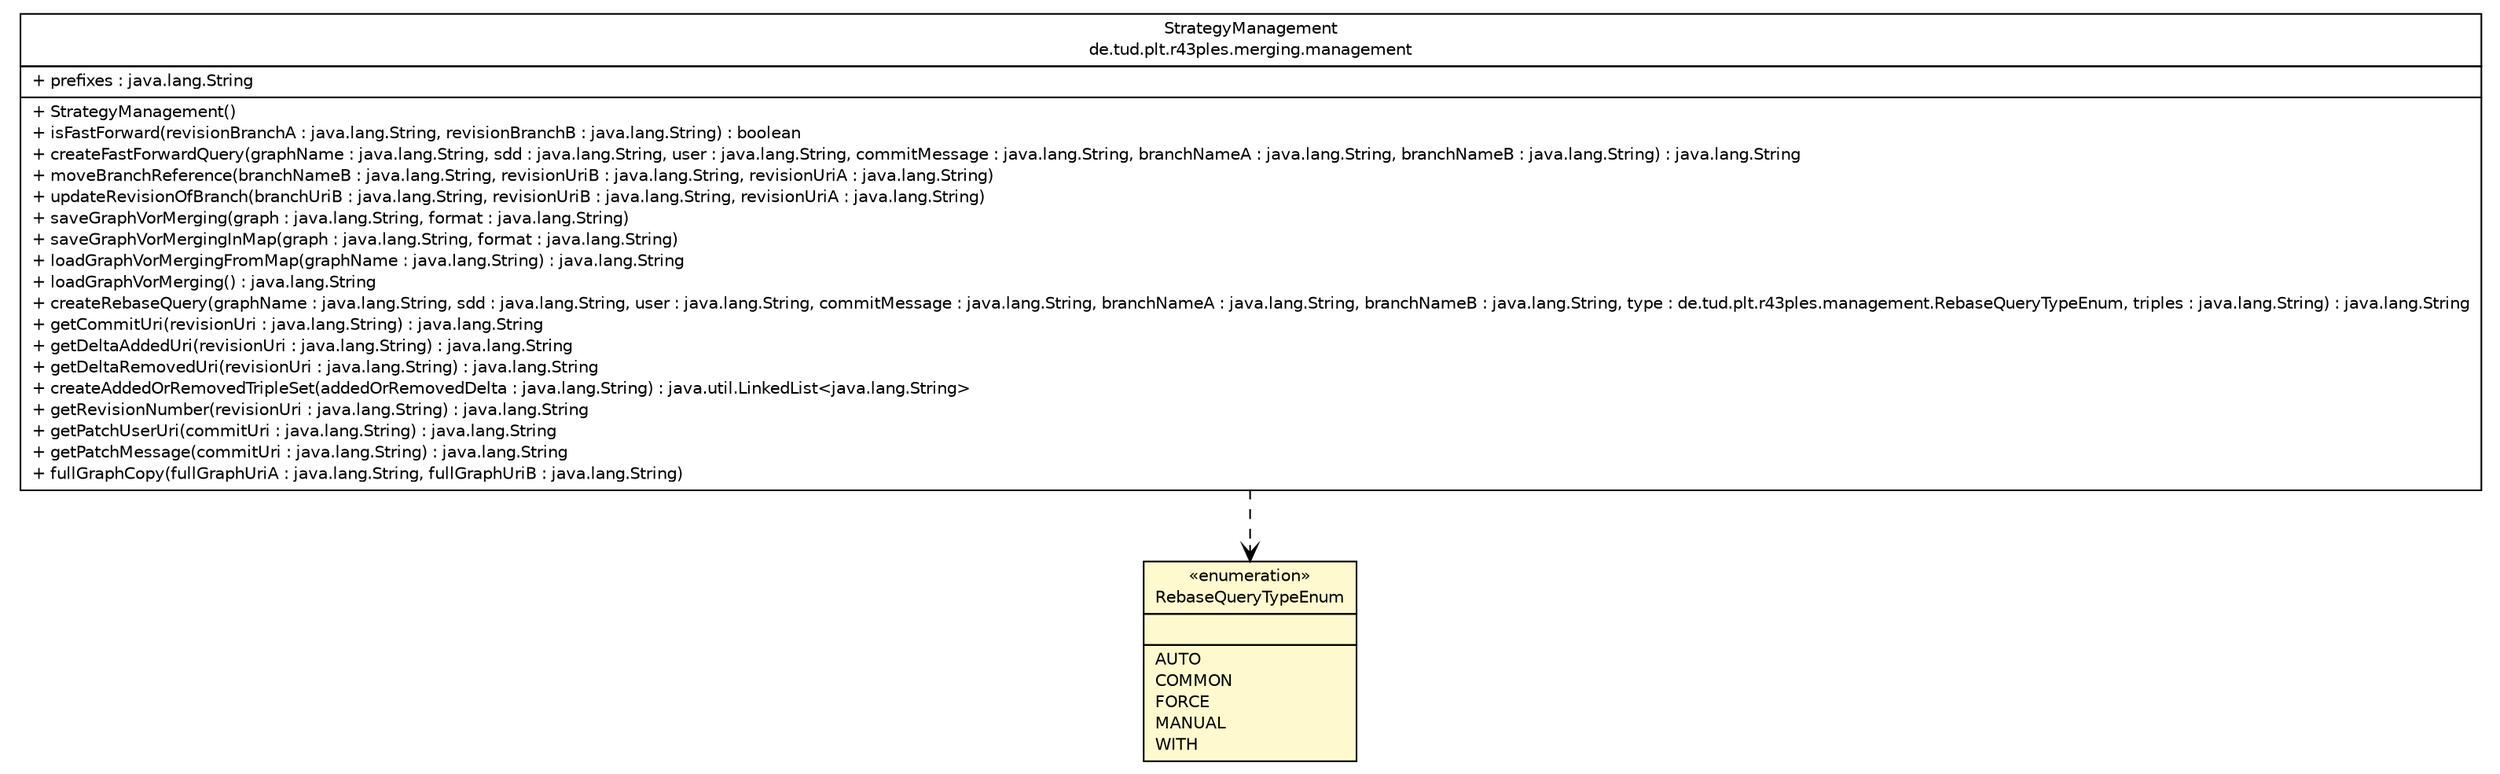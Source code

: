 #!/usr/local/bin/dot
#
# Class diagram 
# Generated by UMLGraph version R5_6-24-gf6e263 (http://www.umlgraph.org/)
#

digraph G {
	edge [fontname="Helvetica",fontsize=10,labelfontname="Helvetica",labelfontsize=10];
	node [fontname="Helvetica",fontsize=10,shape=plaintext];
	nodesep=0.25;
	ranksep=0.5;
	// de.tud.plt.r43ples.management.RebaseQueryTypeEnum
	c4407 [label=<<table title="de.tud.plt.r43ples.management.RebaseQueryTypeEnum" border="0" cellborder="1" cellspacing="0" cellpadding="2" port="p" bgcolor="lemonChiffon" href="./RebaseQueryTypeEnum.html">
		<tr><td><table border="0" cellspacing="0" cellpadding="1">
<tr><td align="center" balign="center"> &#171;enumeration&#187; </td></tr>
<tr><td align="center" balign="center"> RebaseQueryTypeEnum </td></tr>
		</table></td></tr>
		<tr><td><table border="0" cellspacing="0" cellpadding="1">
<tr><td align="left" balign="left">  </td></tr>
		</table></td></tr>
		<tr><td><table border="0" cellspacing="0" cellpadding="1">
<tr><td align="left" balign="left"> AUTO </td></tr>
<tr><td align="left" balign="left"> COMMON </td></tr>
<tr><td align="left" balign="left"> FORCE </td></tr>
<tr><td align="left" balign="left"> MANUAL </td></tr>
<tr><td align="left" balign="left"> WITH </td></tr>
		</table></td></tr>
		</table>>, URL="./RebaseQueryTypeEnum.html", fontname="Helvetica", fontcolor="black", fontsize=10.0];
	// de.tud.plt.r43ples.merging.management.StrategyManagement
	c4435 [label=<<table title="de.tud.plt.r43ples.merging.management.StrategyManagement" border="0" cellborder="1" cellspacing="0" cellpadding="2" port="p" href="../merging/management/StrategyManagement.html">
		<tr><td><table border="0" cellspacing="0" cellpadding="1">
<tr><td align="center" balign="center"> StrategyManagement </td></tr>
<tr><td align="center" balign="center"> de.tud.plt.r43ples.merging.management </td></tr>
		</table></td></tr>
		<tr><td><table border="0" cellspacing="0" cellpadding="1">
<tr><td align="left" balign="left"> + prefixes : java.lang.String </td></tr>
		</table></td></tr>
		<tr><td><table border="0" cellspacing="0" cellpadding="1">
<tr><td align="left" balign="left"> + StrategyManagement() </td></tr>
<tr><td align="left" balign="left"> + isFastForward(revisionBranchA : java.lang.String, revisionBranchB : java.lang.String) : boolean </td></tr>
<tr><td align="left" balign="left"> + createFastForwardQuery(graphName : java.lang.String, sdd : java.lang.String, user : java.lang.String, commitMessage : java.lang.String, branchNameA : java.lang.String, branchNameB : java.lang.String) : java.lang.String </td></tr>
<tr><td align="left" balign="left"> + moveBranchReference(branchNameB : java.lang.String, revisionUriB : java.lang.String, revisionUriA : java.lang.String) </td></tr>
<tr><td align="left" balign="left"> + updateRevisionOfBranch(branchUriB : java.lang.String, revisionUriB : java.lang.String, revisionUriA : java.lang.String) </td></tr>
<tr><td align="left" balign="left"> + saveGraphVorMerging(graph : java.lang.String, format : java.lang.String) </td></tr>
<tr><td align="left" balign="left"> + saveGraphVorMergingInMap(graph : java.lang.String, format : java.lang.String) </td></tr>
<tr><td align="left" balign="left"> + loadGraphVorMergingFromMap(graphName : java.lang.String) : java.lang.String </td></tr>
<tr><td align="left" balign="left"> + loadGraphVorMerging() : java.lang.String </td></tr>
<tr><td align="left" balign="left"> + createRebaseQuery(graphName : java.lang.String, sdd : java.lang.String, user : java.lang.String, commitMessage : java.lang.String, branchNameA : java.lang.String, branchNameB : java.lang.String, type : de.tud.plt.r43ples.management.RebaseQueryTypeEnum, triples : java.lang.String) : java.lang.String </td></tr>
<tr><td align="left" balign="left"> + getCommitUri(revisionUri : java.lang.String) : java.lang.String </td></tr>
<tr><td align="left" balign="left"> + getDeltaAddedUri(revisionUri : java.lang.String) : java.lang.String </td></tr>
<tr><td align="left" balign="left"> + getDeltaRemovedUri(revisionUri : java.lang.String) : java.lang.String </td></tr>
<tr><td align="left" balign="left"> + createAddedOrRemovedTripleSet(addedOrRemovedDelta : java.lang.String) : java.util.LinkedList&lt;java.lang.String&gt; </td></tr>
<tr><td align="left" balign="left"> + getRevisionNumber(revisionUri : java.lang.String) : java.lang.String </td></tr>
<tr><td align="left" balign="left"> + getPatchUserUri(commitUri : java.lang.String) : java.lang.String </td></tr>
<tr><td align="left" balign="left"> + getPatchMessage(commitUri : java.lang.String) : java.lang.String </td></tr>
<tr><td align="left" balign="left"> + fullGraphCopy(fullGraphUriA : java.lang.String, fullGraphUriB : java.lang.String) </td></tr>
		</table></td></tr>
		</table>>, URL="../merging/management/StrategyManagement.html", fontname="Helvetica", fontcolor="black", fontsize=10.0];
	// de.tud.plt.r43ples.merging.management.StrategyManagement DEPEND de.tud.plt.r43ples.management.RebaseQueryTypeEnum
	c4435:p -> c4407:p [taillabel="", label="", headlabel="", fontname="Helvetica", fontcolor="black", fontsize=10.0, color="black", arrowhead=open, style=dashed];
}

